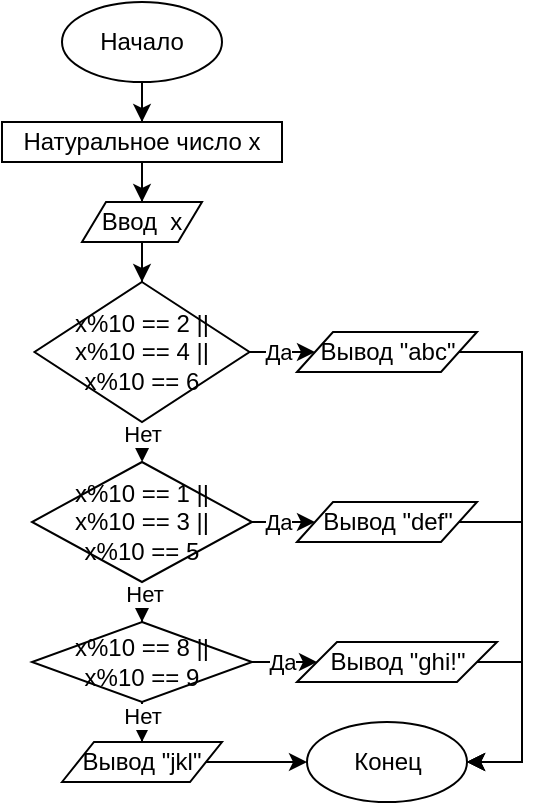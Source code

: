 <mxfile version="13.1.14"><diagram id="Hsi1N0cberL_-BoPGEi5" name="Page-1"><mxGraphModel dx="1112" dy="491" grid="1" gridSize="10" guides="1" tooltips="1" connect="1" arrows="1" fold="1" page="1" pageScale="1" pageWidth="850" pageHeight="1100" math="0" shadow="0"><root><mxCell id="0"/><mxCell id="1" parent="0"/><mxCell id="LDhQOHuRyV1jIk14AgpL-1377" style="edgeStyle=orthogonalEdgeStyle;rounded=0;orthogonalLoop=1;jettySize=auto;html=1;entryX=0.5;entryY=0;entryDx=0;entryDy=0;" edge="1" parent="1" source="LDhQOHuRyV1jIk14AgpL-1378" target="LDhQOHuRyV1jIk14AgpL-1382"><mxGeometry relative="1" as="geometry"/></mxCell><mxCell id="LDhQOHuRyV1jIk14AgpL-1378" value="Начало" style="ellipse;whiteSpace=wrap;html=1;" vertex="1" parent="1"><mxGeometry x="290" y="380" width="80" height="40" as="geometry"/></mxCell><mxCell id="LDhQOHuRyV1jIk14AgpL-1381" style="edgeStyle=orthogonalEdgeStyle;rounded=0;orthogonalLoop=1;jettySize=auto;html=1;" edge="1" parent="1" source="LDhQOHuRyV1jIk14AgpL-1382" target="LDhQOHuRyV1jIk14AgpL-1384"><mxGeometry relative="1" as="geometry"/></mxCell><mxCell id="LDhQOHuRyV1jIk14AgpL-1382" value="Натуральное число x" style="rounded=0;whiteSpace=wrap;html=1;" vertex="1" parent="1"><mxGeometry x="260" y="440" width="140" height="20" as="geometry"/></mxCell><mxCell id="LDhQOHuRyV1jIk14AgpL-1383" style="edgeStyle=orthogonalEdgeStyle;rounded=0;orthogonalLoop=1;jettySize=auto;html=1;entryX=0.5;entryY=0;entryDx=0;entryDy=0;" edge="1" parent="1" source="LDhQOHuRyV1jIk14AgpL-1384" target="LDhQOHuRyV1jIk14AgpL-1389"><mxGeometry relative="1" as="geometry"/></mxCell><mxCell id="LDhQOHuRyV1jIk14AgpL-1384" value="Ввод&amp;nbsp;&amp;nbsp;x" style="shape=parallelogram;perimeter=parallelogramPerimeter;whiteSpace=wrap;html=1;" vertex="1" parent="1"><mxGeometry x="300" y="480" width="60" height="20" as="geometry"/></mxCell><mxCell id="LDhQOHuRyV1jIk14AgpL-1385" style="edgeStyle=orthogonalEdgeStyle;rounded=0;orthogonalLoop=1;jettySize=auto;html=1;entryX=0;entryY=0.5;entryDx=0;entryDy=0;" edge="1" parent="1" source="LDhQOHuRyV1jIk14AgpL-1389" target="LDhQOHuRyV1jIk14AgpL-1391"><mxGeometry relative="1" as="geometry"/></mxCell><mxCell id="LDhQOHuRyV1jIk14AgpL-1386" value="Да" style="edgeLabel;html=1;align=center;verticalAlign=middle;resizable=0;points=[];" vertex="1" connectable="0" parent="LDhQOHuRyV1jIk14AgpL-1385"><mxGeometry x="0.434" relative="1" as="geometry"><mxPoint x="-0.24" as="offset"/></mxGeometry></mxCell><mxCell id="LDhQOHuRyV1jIk14AgpL-1410" style="edgeStyle=orthogonalEdgeStyle;rounded=0;orthogonalLoop=1;jettySize=auto;html=1;" edge="1" parent="1" source="LDhQOHuRyV1jIk14AgpL-1389" target="LDhQOHuRyV1jIk14AgpL-1409"><mxGeometry relative="1" as="geometry"/></mxCell><mxCell id="LDhQOHuRyV1jIk14AgpL-1411" value="Нет" style="edgeLabel;html=1;align=center;verticalAlign=middle;resizable=0;points=[];" vertex="1" connectable="0" parent="LDhQOHuRyV1jIk14AgpL-1410"><mxGeometry x="0.502" relative="1" as="geometry"><mxPoint x="-0.05" y="-9" as="offset"/></mxGeometry></mxCell><mxCell id="LDhQOHuRyV1jIk14AgpL-1389" value="x%10 == 2 ||&lt;br&gt;x%10 == 4 ||&lt;br&gt;x%10 == 6" style="rhombus;whiteSpace=wrap;html=1;" vertex="1" parent="1"><mxGeometry x="276.25" y="520" width="107.5" height="70" as="geometry"/></mxCell><mxCell id="LDhQOHuRyV1jIk14AgpL-1426" style="edgeStyle=orthogonalEdgeStyle;rounded=0;orthogonalLoop=1;jettySize=auto;html=1;entryX=1;entryY=0.5;entryDx=0;entryDy=0;" edge="1" parent="1" source="LDhQOHuRyV1jIk14AgpL-1391" target="LDhQOHuRyV1jIk14AgpL-1408"><mxGeometry relative="1" as="geometry"><Array as="points"><mxPoint x="520" y="555"/><mxPoint x="520" y="760"/></Array></mxGeometry></mxCell><mxCell id="LDhQOHuRyV1jIk14AgpL-1391" value="Вывод &quot;abc&quot;" style="shape=parallelogram;perimeter=parallelogramPerimeter;whiteSpace=wrap;html=1;" vertex="1" parent="1"><mxGeometry x="407.5" y="545" width="90" height="20" as="geometry"/></mxCell><mxCell id="LDhQOHuRyV1jIk14AgpL-1425" style="edgeStyle=orthogonalEdgeStyle;rounded=0;orthogonalLoop=1;jettySize=auto;html=1;entryX=1;entryY=0.5;entryDx=0;entryDy=0;" edge="1" parent="1" source="LDhQOHuRyV1jIk14AgpL-1398" target="LDhQOHuRyV1jIk14AgpL-1408"><mxGeometry relative="1" as="geometry"><Array as="points"><mxPoint x="520" y="640"/><mxPoint x="520" y="760"/></Array></mxGeometry></mxCell><mxCell id="LDhQOHuRyV1jIk14AgpL-1398" value="Вывод &quot;def&quot;" style="shape=parallelogram;perimeter=parallelogramPerimeter;whiteSpace=wrap;html=1;" vertex="1" parent="1"><mxGeometry x="407.5" y="630" width="90" height="20" as="geometry"/></mxCell><mxCell id="LDhQOHuRyV1jIk14AgpL-1424" style="edgeStyle=orthogonalEdgeStyle;rounded=0;orthogonalLoop=1;jettySize=auto;html=1;entryX=1;entryY=0.5;entryDx=0;entryDy=0;" edge="1" parent="1" source="LDhQOHuRyV1jIk14AgpL-1407" target="LDhQOHuRyV1jIk14AgpL-1408"><mxGeometry relative="1" as="geometry"><Array as="points"><mxPoint x="520" y="710"/><mxPoint x="520" y="760"/></Array></mxGeometry></mxCell><mxCell id="LDhQOHuRyV1jIk14AgpL-1407" value="Вывод&amp;nbsp;&quot;ghi!&quot;" style="shape=parallelogram;perimeter=parallelogramPerimeter;whiteSpace=wrap;html=1;" vertex="1" parent="1"><mxGeometry x="407.5" y="700" width="100" height="20" as="geometry"/></mxCell><mxCell id="LDhQOHuRyV1jIk14AgpL-1408" value="Конец" style="ellipse;whiteSpace=wrap;html=1;" vertex="1" parent="1"><mxGeometry x="412.5" y="740" width="80" height="40" as="geometry"/></mxCell><mxCell id="LDhQOHuRyV1jIk14AgpL-1412" style="edgeStyle=orthogonalEdgeStyle;rounded=0;orthogonalLoop=1;jettySize=auto;html=1;entryX=0;entryY=0.5;entryDx=0;entryDy=0;" edge="1" parent="1" source="LDhQOHuRyV1jIk14AgpL-1409" target="LDhQOHuRyV1jIk14AgpL-1398"><mxGeometry relative="1" as="geometry"/></mxCell><mxCell id="LDhQOHuRyV1jIk14AgpL-1413" value="Да" style="edgeLabel;html=1;align=center;verticalAlign=middle;resizable=0;points=[];" vertex="1" connectable="0" parent="LDhQOHuRyV1jIk14AgpL-1412"><mxGeometry x="-0.848" y="-1" relative="1" as="geometry"><mxPoint x="7.47" y="-1.01" as="offset"/></mxGeometry></mxCell><mxCell id="LDhQOHuRyV1jIk14AgpL-1415" style="edgeStyle=orthogonalEdgeStyle;rounded=0;orthogonalLoop=1;jettySize=auto;html=1;entryX=0.5;entryY=0;entryDx=0;entryDy=0;" edge="1" parent="1" source="LDhQOHuRyV1jIk14AgpL-1409" target="LDhQOHuRyV1jIk14AgpL-1414"><mxGeometry relative="1" as="geometry"/></mxCell><mxCell id="LDhQOHuRyV1jIk14AgpL-1418" value="Нет" style="edgeLabel;html=1;align=center;verticalAlign=middle;resizable=0;points=[];" vertex="1" connectable="0" parent="LDhQOHuRyV1jIk14AgpL-1415"><mxGeometry x="0.533" y="1" relative="1" as="geometry"><mxPoint as="offset"/></mxGeometry></mxCell><mxCell id="LDhQOHuRyV1jIk14AgpL-1409" value="x%10 == 1 ||&lt;br&gt;x%10 == 3 ||&lt;br&gt;x%10 == 5" style="rhombus;whiteSpace=wrap;html=1;" vertex="1" parent="1"><mxGeometry x="275" y="610" width="110" height="60" as="geometry"/></mxCell><mxCell id="LDhQOHuRyV1jIk14AgpL-1416" style="edgeStyle=orthogonalEdgeStyle;rounded=0;orthogonalLoop=1;jettySize=auto;html=1;" edge="1" parent="1" source="LDhQOHuRyV1jIk14AgpL-1414" target="LDhQOHuRyV1jIk14AgpL-1407"><mxGeometry relative="1" as="geometry"/></mxCell><mxCell id="LDhQOHuRyV1jIk14AgpL-1417" value="Да" style="edgeLabel;html=1;align=center;verticalAlign=middle;resizable=0;points=[];" vertex="1" connectable="0" parent="LDhQOHuRyV1jIk14AgpL-1416"><mxGeometry x="0.343" y="-1" relative="1" as="geometry"><mxPoint x="4.67" y="-1" as="offset"/></mxGeometry></mxCell><mxCell id="LDhQOHuRyV1jIk14AgpL-1420" style="edgeStyle=orthogonalEdgeStyle;rounded=0;orthogonalLoop=1;jettySize=auto;html=1;" edge="1" parent="1" source="LDhQOHuRyV1jIk14AgpL-1414" target="LDhQOHuRyV1jIk14AgpL-1419"><mxGeometry relative="1" as="geometry"/></mxCell><mxCell id="LDhQOHuRyV1jIk14AgpL-1421" value="Нет" style="edgeLabel;html=1;align=center;verticalAlign=middle;resizable=0;points=[];" vertex="1" connectable="0" parent="LDhQOHuRyV1jIk14AgpL-1420"><mxGeometry x="0.565" relative="1" as="geometry"><mxPoint as="offset"/></mxGeometry></mxCell><mxCell id="LDhQOHuRyV1jIk14AgpL-1414" value="x%10 == 8 ||&lt;br&gt;x%10 == 9" style="rhombus;whiteSpace=wrap;html=1;" vertex="1" parent="1"><mxGeometry x="275" y="690" width="110" height="40" as="geometry"/></mxCell><mxCell id="LDhQOHuRyV1jIk14AgpL-1422" style="edgeStyle=orthogonalEdgeStyle;rounded=0;orthogonalLoop=1;jettySize=auto;html=1;" edge="1" parent="1" source="LDhQOHuRyV1jIk14AgpL-1419" target="LDhQOHuRyV1jIk14AgpL-1408"><mxGeometry relative="1" as="geometry"/></mxCell><mxCell id="LDhQOHuRyV1jIk14AgpL-1419" value="Вывод&amp;nbsp;&quot;jkl&quot;" style="shape=parallelogram;perimeter=parallelogramPerimeter;whiteSpace=wrap;html=1;" vertex="1" parent="1"><mxGeometry x="290" y="750" width="80" height="20" as="geometry"/></mxCell></root></mxGraphModel></diagram></mxfile>